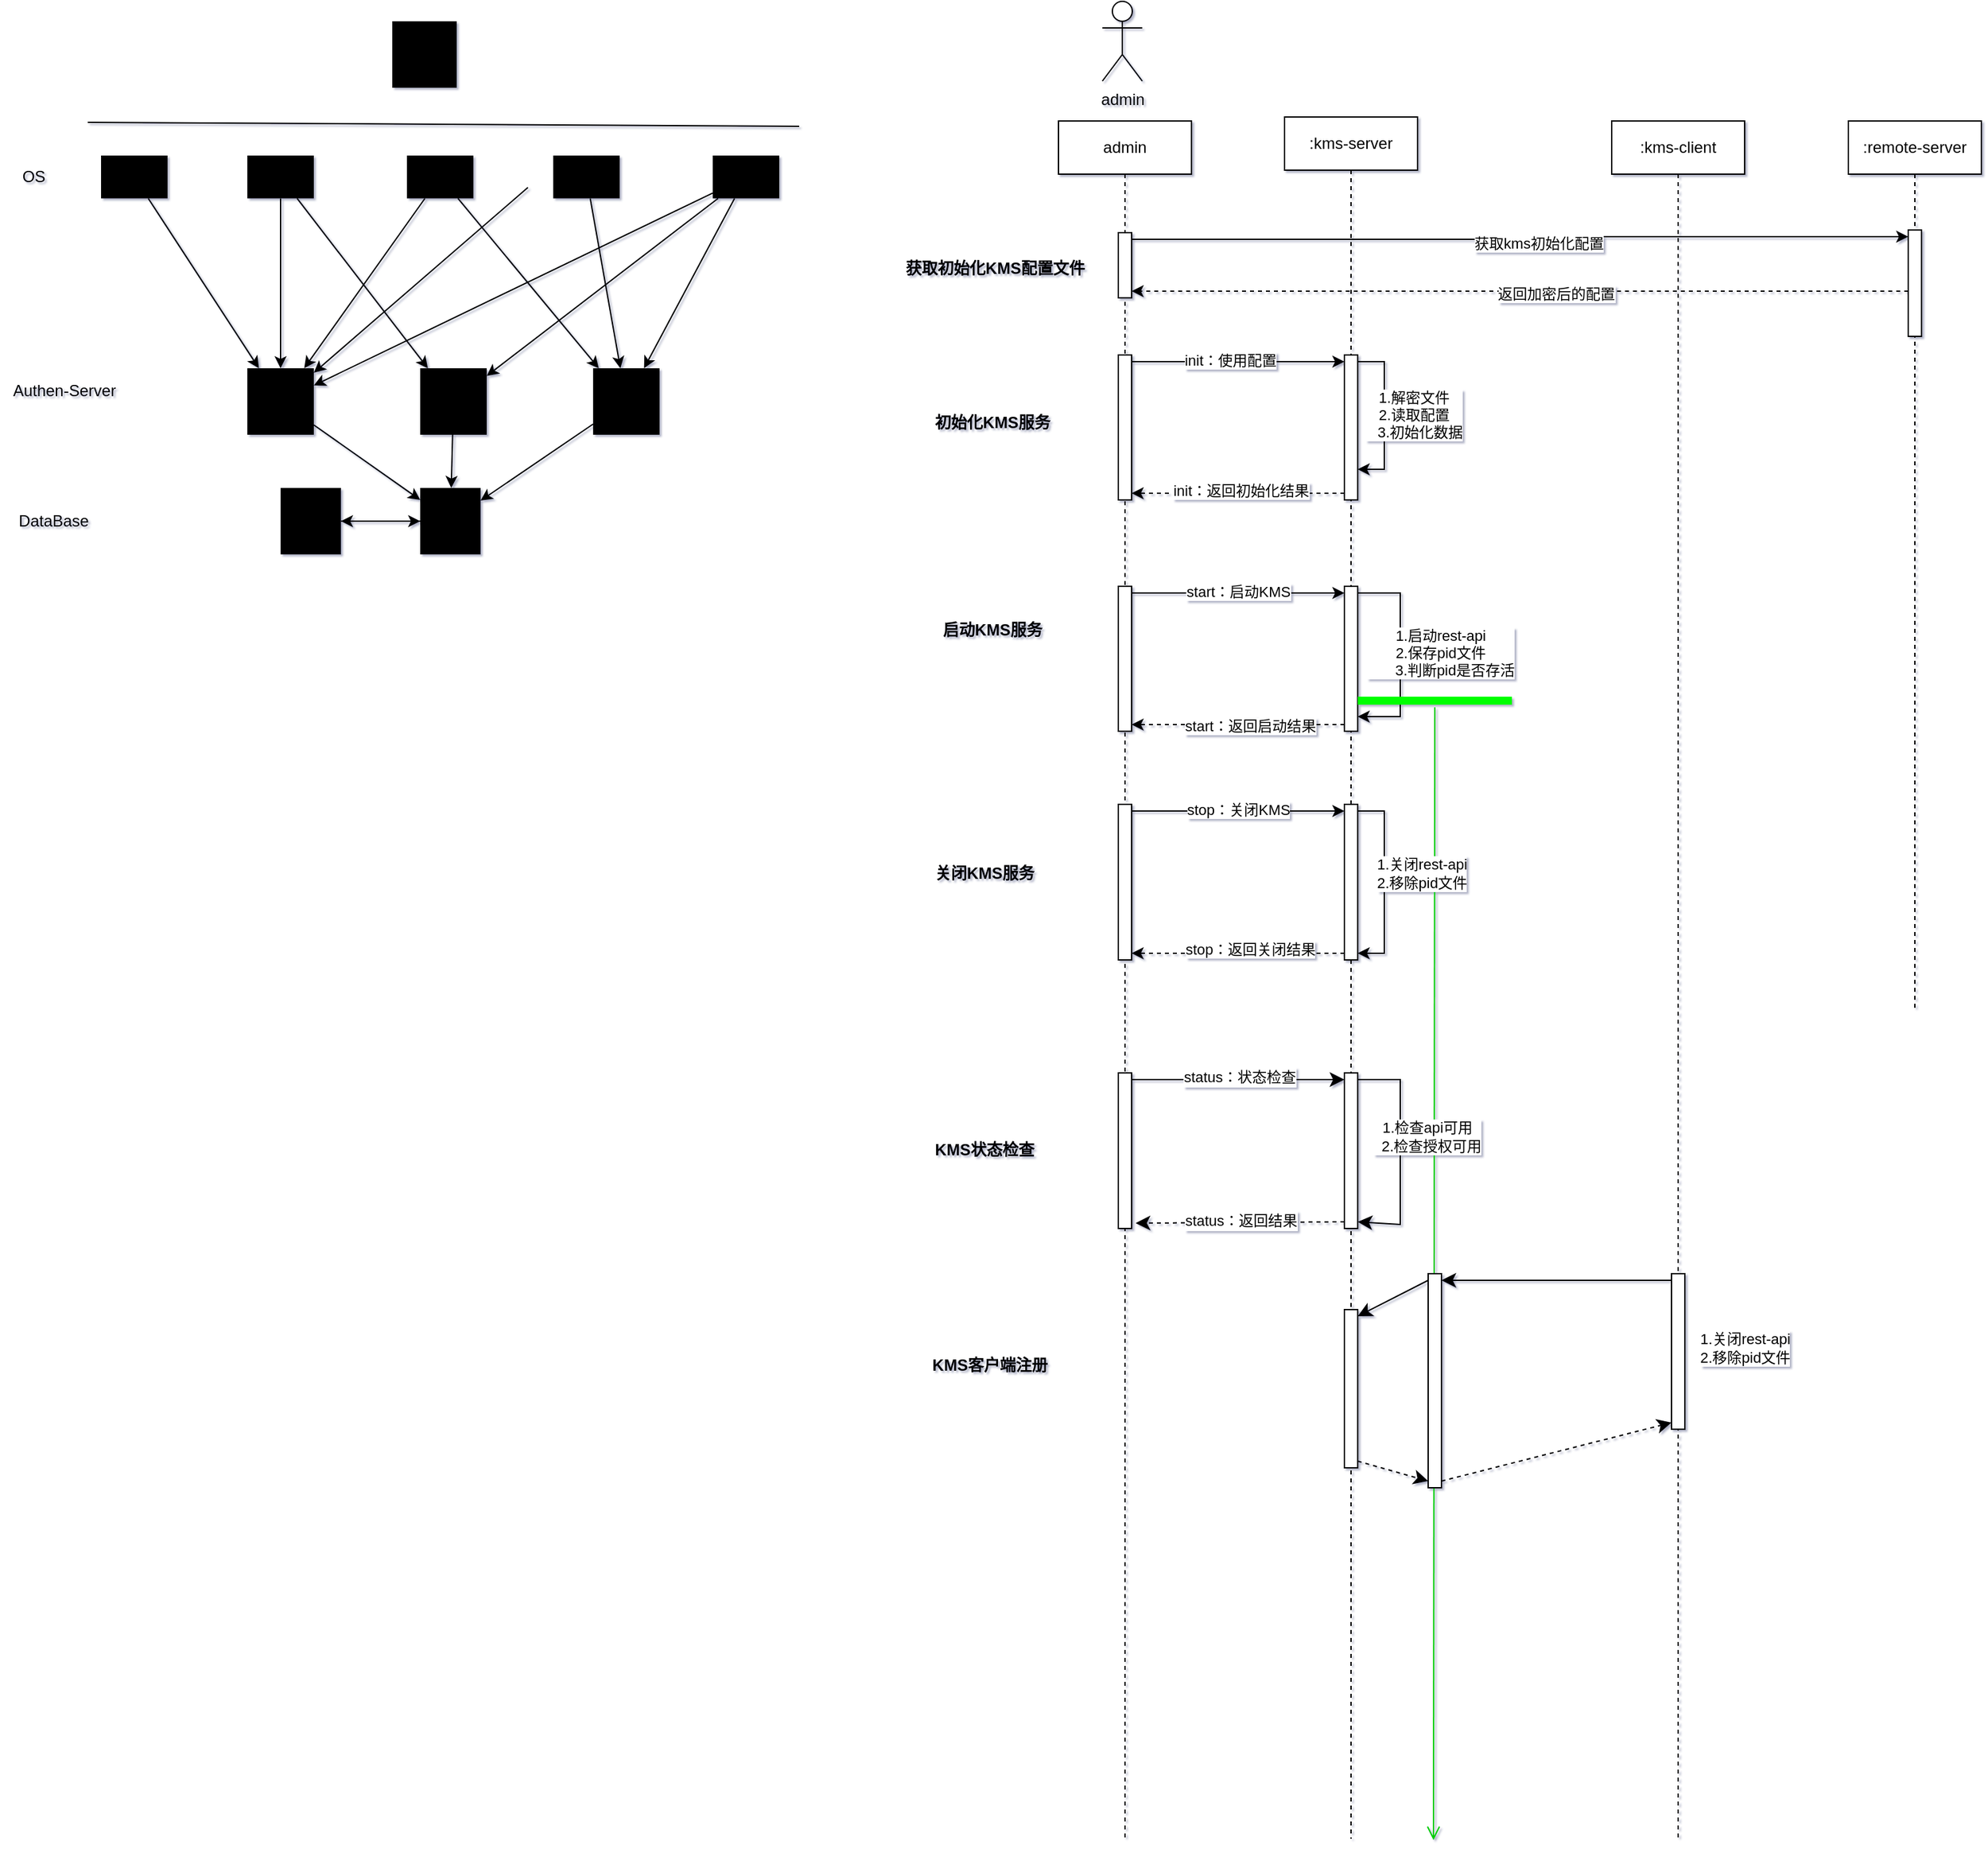 <mxfile version="28.0.7">
  <diagram name="第 1 页" id="x4WuO3qJ2syy_9p05yud">
    <mxGraphModel dx="1426" dy="890" grid="0" gridSize="10" guides="1" tooltips="1" connect="1" arrows="1" fold="1" page="1" pageScale="1" pageWidth="3300" pageHeight="4681" background="none" math="0" shadow="1">
      <root>
        <mxCell id="0" />
        <mxCell id="1" parent="0" />
        <mxCell id="Yd7G2oLsj9NPR8gorSdJ-31" style="rounded=0;orthogonalLoop=1;jettySize=auto;html=1;" parent="1" source="Yd7G2oLsj9NPR8gorSdJ-22" target="Yd7G2oLsj9NPR8gorSdJ-28" edge="1">
          <mxGeometry relative="1" as="geometry" />
        </mxCell>
        <mxCell id="Yd7G2oLsj9NPR8gorSdJ-22" value="" style="sketch=0;verticalLabelPosition=bottom;sketch=0;aspect=fixed;html=1;verticalAlign=top;strokeColor=none;fillColor=#000000;align=center;outlineConnect=0;pointerEvents=1;shape=mxgraph.citrix2.citrix_provisioning_server;" parent="1" vertex="1">
          <mxGeometry x="153" y="199" width="50" height="32.235" as="geometry" />
        </mxCell>
        <mxCell id="Yd7G2oLsj9NPR8gorSdJ-33" style="rounded=0;orthogonalLoop=1;jettySize=auto;html=1;" parent="1" source="Yd7G2oLsj9NPR8gorSdJ-23" target="Yd7G2oLsj9NPR8gorSdJ-28" edge="1">
          <mxGeometry relative="1" as="geometry" />
        </mxCell>
        <mxCell id="Yd7G2oLsj9NPR8gorSdJ-37" style="rounded=0;orthogonalLoop=1;jettySize=auto;html=1;" parent="1" source="Yd7G2oLsj9NPR8gorSdJ-23" target="Yd7G2oLsj9NPR8gorSdJ-29" edge="1">
          <mxGeometry relative="1" as="geometry" />
        </mxCell>
        <mxCell id="Yd7G2oLsj9NPR8gorSdJ-23" value="" style="sketch=0;verticalLabelPosition=bottom;sketch=0;aspect=fixed;html=1;verticalAlign=top;strokeColor=none;fillColor=#000000;align=center;outlineConnect=0;pointerEvents=1;shape=mxgraph.citrix2.citrix_provisioning_server;" parent="1" vertex="1">
          <mxGeometry x="383" y="199" width="50" height="32.235" as="geometry" />
        </mxCell>
        <mxCell id="Yd7G2oLsj9NPR8gorSdJ-32" style="edgeStyle=orthogonalEdgeStyle;rounded=0;orthogonalLoop=1;jettySize=auto;html=1;" parent="1" source="Yd7G2oLsj9NPR8gorSdJ-24" target="Yd7G2oLsj9NPR8gorSdJ-28" edge="1">
          <mxGeometry relative="1" as="geometry" />
        </mxCell>
        <mxCell id="Yd7G2oLsj9NPR8gorSdJ-36" style="rounded=0;orthogonalLoop=1;jettySize=auto;html=1;" parent="1" source="Yd7G2oLsj9NPR8gorSdJ-24" target="Yd7G2oLsj9NPR8gorSdJ-30" edge="1">
          <mxGeometry relative="1" as="geometry" />
        </mxCell>
        <mxCell id="Yd7G2oLsj9NPR8gorSdJ-24" value="" style="sketch=0;verticalLabelPosition=bottom;sketch=0;aspect=fixed;html=1;verticalAlign=top;strokeColor=none;fillColor=#000000;align=center;outlineConnect=0;pointerEvents=1;shape=mxgraph.citrix2.citrix_provisioning_server;" parent="1" vertex="1">
          <mxGeometry x="263" y="199" width="50" height="32.235" as="geometry" />
        </mxCell>
        <mxCell id="Yd7G2oLsj9NPR8gorSdJ-34" style="rounded=0;orthogonalLoop=1;jettySize=auto;html=1;" parent="1" target="Yd7G2oLsj9NPR8gorSdJ-28" edge="1">
          <mxGeometry relative="1" as="geometry">
            <mxPoint x="474" y="223" as="sourcePoint" />
          </mxGeometry>
        </mxCell>
        <mxCell id="Yd7G2oLsj9NPR8gorSdJ-38" style="rounded=0;orthogonalLoop=1;jettySize=auto;html=1;" parent="1" source="Yd7G2oLsj9NPR8gorSdJ-25" target="Yd7G2oLsj9NPR8gorSdJ-29" edge="1">
          <mxGeometry relative="1" as="geometry" />
        </mxCell>
        <mxCell id="Yd7G2oLsj9NPR8gorSdJ-25" value="" style="sketch=0;verticalLabelPosition=bottom;sketch=0;aspect=fixed;html=1;verticalAlign=top;strokeColor=none;fillColor=#000000;align=center;outlineConnect=0;pointerEvents=1;shape=mxgraph.citrix2.citrix_provisioning_server;" parent="1" vertex="1">
          <mxGeometry x="493" y="199" width="50" height="32.235" as="geometry" />
        </mxCell>
        <mxCell id="Yd7G2oLsj9NPR8gorSdJ-35" style="rounded=0;orthogonalLoop=1;jettySize=auto;html=1;" parent="1" source="Yd7G2oLsj9NPR8gorSdJ-26" target="Yd7G2oLsj9NPR8gorSdJ-28" edge="1">
          <mxGeometry relative="1" as="geometry" />
        </mxCell>
        <mxCell id="Yd7G2oLsj9NPR8gorSdJ-39" style="rounded=0;orthogonalLoop=1;jettySize=auto;html=1;" parent="1" source="Yd7G2oLsj9NPR8gorSdJ-26" target="Yd7G2oLsj9NPR8gorSdJ-30" edge="1">
          <mxGeometry relative="1" as="geometry" />
        </mxCell>
        <mxCell id="Yd7G2oLsj9NPR8gorSdJ-40" style="rounded=0;orthogonalLoop=1;jettySize=auto;html=1;" parent="1" source="Yd7G2oLsj9NPR8gorSdJ-26" target="Yd7G2oLsj9NPR8gorSdJ-29" edge="1">
          <mxGeometry relative="1" as="geometry" />
        </mxCell>
        <mxCell id="Yd7G2oLsj9NPR8gorSdJ-26" value="" style="sketch=0;verticalLabelPosition=bottom;sketch=0;aspect=fixed;html=1;verticalAlign=top;strokeColor=none;fillColor=#000000;align=center;outlineConnect=0;pointerEvents=1;shape=mxgraph.citrix2.citrix_provisioning_server;" parent="1" vertex="1">
          <mxGeometry x="613" y="199" width="50" height="32.235" as="geometry" />
        </mxCell>
        <mxCell id="Yd7G2oLsj9NPR8gorSdJ-42" style="rounded=0;orthogonalLoop=1;jettySize=auto;html=1;" parent="1" source="Yd7G2oLsj9NPR8gorSdJ-28" target="Yd7G2oLsj9NPR8gorSdJ-41" edge="1">
          <mxGeometry relative="1" as="geometry" />
        </mxCell>
        <mxCell id="Yd7G2oLsj9NPR8gorSdJ-28" value="" style="sketch=0;verticalLabelPosition=bottom;sketch=0;aspect=fixed;html=1;verticalAlign=top;strokeColor=none;fillColor=#000000;align=center;outlineConnect=0;pointerEvents=1;shape=mxgraph.citrix2.authentication_adaptive;" parent="1" vertex="1">
          <mxGeometry x="263" y="359" width="50" height="50" as="geometry" />
        </mxCell>
        <mxCell id="Yd7G2oLsj9NPR8gorSdJ-44" style="rounded=0;orthogonalLoop=1;jettySize=auto;html=1;" parent="1" source="Yd7G2oLsj9NPR8gorSdJ-29" target="Yd7G2oLsj9NPR8gorSdJ-41" edge="1">
          <mxGeometry relative="1" as="geometry" />
        </mxCell>
        <mxCell id="Yd7G2oLsj9NPR8gorSdJ-29" value="" style="sketch=0;verticalLabelPosition=bottom;sketch=0;aspect=fixed;html=1;verticalAlign=top;strokeColor=none;fillColor=#000000;align=center;outlineConnect=0;pointerEvents=1;shape=mxgraph.citrix2.authentication_adaptive;" parent="1" vertex="1">
          <mxGeometry x="523" y="359" width="50" height="50" as="geometry" />
        </mxCell>
        <mxCell id="Yd7G2oLsj9NPR8gorSdJ-43" style="rounded=0;orthogonalLoop=1;jettySize=auto;html=1;" parent="1" source="Yd7G2oLsj9NPR8gorSdJ-30" target="Yd7G2oLsj9NPR8gorSdJ-41" edge="1">
          <mxGeometry relative="1" as="geometry" />
        </mxCell>
        <mxCell id="Yd7G2oLsj9NPR8gorSdJ-30" value="" style="sketch=0;verticalLabelPosition=bottom;sketch=0;aspect=fixed;html=1;verticalAlign=top;strokeColor=none;fillColor=#000000;align=center;outlineConnect=0;pointerEvents=1;shape=mxgraph.citrix2.authentication_adaptive;" parent="1" vertex="1">
          <mxGeometry x="393" y="359" width="50" height="50" as="geometry" />
        </mxCell>
        <mxCell id="Yd7G2oLsj9NPR8gorSdJ-49" style="edgeStyle=orthogonalEdgeStyle;rounded=0;orthogonalLoop=1;jettySize=auto;html=1;" parent="1" source="Yd7G2oLsj9NPR8gorSdJ-41" target="Yd7G2oLsj9NPR8gorSdJ-46" edge="1">
          <mxGeometry relative="1" as="geometry" />
        </mxCell>
        <mxCell id="Yd7G2oLsj9NPR8gorSdJ-41" value="" style="sketch=0;verticalLabelPosition=bottom;sketch=0;aspect=fixed;html=1;verticalAlign=top;strokeColor=none;fillColor=#000000;align=center;outlineConnect=0;pointerEvents=1;shape=mxgraph.citrix2.site_database;" parent="1" vertex="1">
          <mxGeometry x="393" y="449" width="45.395" height="50" as="geometry" />
        </mxCell>
        <mxCell id="Yd7G2oLsj9NPR8gorSdJ-45" value="" style="endArrow=none;html=1;rounded=0;" parent="1" edge="1">
          <mxGeometry width="50" height="50" relative="1" as="geometry">
            <mxPoint x="143" y="174" as="sourcePoint" />
            <mxPoint x="678" y="177" as="targetPoint" />
          </mxGeometry>
        </mxCell>
        <mxCell id="Yd7G2oLsj9NPR8gorSdJ-47" style="edgeStyle=orthogonalEdgeStyle;rounded=0;orthogonalLoop=1;jettySize=auto;html=1;" parent="1" source="Yd7G2oLsj9NPR8gorSdJ-46" target="Yd7G2oLsj9NPR8gorSdJ-41" edge="1">
          <mxGeometry relative="1" as="geometry" />
        </mxCell>
        <mxCell id="Yd7G2oLsj9NPR8gorSdJ-46" value="" style="sketch=0;verticalLabelPosition=bottom;sketch=0;aspect=fixed;html=1;verticalAlign=top;strokeColor=none;fillColor=#000000;align=center;outlineConnect=0;pointerEvents=1;shape=mxgraph.citrix2.site_database;" parent="1" vertex="1">
          <mxGeometry x="288" y="449" width="45.395" height="50" as="geometry" />
        </mxCell>
        <mxCell id="Yd7G2oLsj9NPR8gorSdJ-50" value="OS" style="text;html=1;align=center;verticalAlign=middle;resizable=0;points=[];autosize=1;strokeColor=none;fillColor=none;" parent="1" vertex="1">
          <mxGeometry x="84" y="202.12" width="35" height="26" as="geometry" />
        </mxCell>
        <mxCell id="Yd7G2oLsj9NPR8gorSdJ-51" value="Authen-Server" style="text;html=1;align=center;verticalAlign=middle;resizable=0;points=[];autosize=1;strokeColor=none;fillColor=none;" parent="1" vertex="1">
          <mxGeometry x="77" y="363" width="95" height="26" as="geometry" />
        </mxCell>
        <mxCell id="Yd7G2oLsj9NPR8gorSdJ-52" value="DataBase" style="text;html=1;align=center;verticalAlign=middle;resizable=0;points=[];autosize=1;strokeColor=none;fillColor=none;" parent="1" vertex="1">
          <mxGeometry x="81" y="461" width="71" height="26" as="geometry" />
        </mxCell>
        <mxCell id="Yd7G2oLsj9NPR8gorSdJ-53" value="" style="sketch=0;verticalLabelPosition=bottom;sketch=0;aspect=fixed;html=1;verticalAlign=top;strokeColor=none;fillColor=#000000;align=center;outlineConnect=0;pointerEvents=1;shape=mxgraph.citrix2.external_users;" parent="1" vertex="1">
          <mxGeometry x="372" y="98" width="48.45" height="50" as="geometry" />
        </mxCell>
        <mxCell id="xayqOr-YLLDLqDc3Ez7s-1" value=":kms-server" style="shape=umlLifeline;perimeter=lifelinePerimeter;whiteSpace=wrap;html=1;container=1;dropTarget=0;collapsible=0;recursiveResize=0;outlineConnect=0;portConstraint=eastwest;newEdgeStyle={&quot;curved&quot;:0,&quot;rounded&quot;:0};" parent="1" vertex="1">
          <mxGeometry x="1043" y="170" width="100" height="1295" as="geometry" />
        </mxCell>
        <mxCell id="xayqOr-YLLDLqDc3Ez7s-21" value="&lt;span style=&quot;color: rgba(0, 0, 0, 0); font-family: monospace; font-size: 0px; text-align: start;&quot;&gt;%3CmxGraphModel%3E%3Croot%3E%3CmxCell%20id%3D%220%22%2F%3E%3CmxCell%20id%3D%221%22%20parent%3D%220%22%2F%3E%3CmxCell%20id%3D%222%22%20value%3D%22%26lt%3Bspan%20style%3D%26quot%3Btext-wrap-mode%3A%20nowrap%3B%26quot%3B%26gt%3Badmin%26lt%3B%2Fspan%26gt%3B%22%20style%3D%22shape%3DumlLifeline%3Bperimeter%3DlifelinePerimeter%3BwhiteSpace%3Dwrap%3Bhtml%3D1%3Bcontainer%3D1%3BdropTarget%3D0%3Bcollapsible%3D0%3BrecursiveResize%3D0%3BoutlineConnect%3D0%3BportConstraint%3Deastwest%3BnewEdgeStyle%3D%7B%26quot%3Bcurved%26quot%3B%3A0%2C%26quot%3Brounded%26quot%3B%3A0%7D%3B%22%20vertex%3D%221%22%20parent%3D%221%22%3E%3CmxGeometry%20x%3D%22873%22%20y%3D%22173%22%20width%3D%22100%22%20height%3D%22667%22%20as%3D%22geometry%22%2F%3E%3C%2FmxCell%3E%3CmxCell%20id%3D%223%22%20value%3D%22%22%20style%3D%22html%3D1%3Bpoints%3D%5B%5B0%2C0%2C0%2C0%2C5%5D%2C%5B0%2C1%2C0%2C0%2C-5%5D%2C%5B1%2C0%2C0%2C0%2C5%5D%2C%5B1%2C1%2C0%2C0%2C-5%5D%5D%3Bperimeter%3DorthogonalPerimeter%3BoutlineConnect%3D0%3BtargetShapes%3DumlLifeline%3BportConstraint%3Deastwest%3BnewEdgeStyle%3D%7B%26quot%3Bcurved%26quot%3B%3A0%2C%26quot%3Brounded%26quot%3B%3A0%7D%3B%22%20vertex%3D%221%22%20parent%3D%222%22%3E%3CmxGeometry%20x%3D%2245%22%20y%3D%2284%22%20width%3D%2210%22%20height%3D%2249%22%20as%3D%22geometry%22%2F%3E%3C%2FmxCell%3E%3CmxCell%20id%3D%224%22%20value%3D%22%22%20style%3D%22html%3D1%3Bpoints%3D%5B%5B0%2C0%2C0%2C0%2C5%5D%2C%5B0%2C1%2C0%2C0%2C-5%5D%2C%5B1%2C0%2C0%2C0%2C5%5D%2C%5B1%2C1%2C0%2C0%2C-5%5D%5D%3Bperimeter%3DorthogonalPerimeter%3BoutlineConnect%3D0%3BtargetShapes%3DumlLifeline%3BportConstraint%3Deastwest%3BnewEdgeStyle%3D%7B%26quot%3Bcurved%26quot%3B%3A0%2C%26quot%3Brounded%26quot%3B%3A0%7D%3B%22%20vertex%3D%221%22%20parent%3D%222%22%3E%3CmxGeometry%20x%3D%2245%22%20y%3D%22176%22%20width%3D%2210%22%20height%3D%2287%22%20as%3D%22geometry%22%2F%3E%3C%2FmxCell%3E%3C%2Froot%3E%3C%2FmxGraphModel%3E&lt;/span&gt;" style="html=1;points=[[0,0,0,0,5],[0,1,0,0,-5],[1,0,0,0,5],[1,1,0,0,-5]];perimeter=orthogonalPerimeter;outlineConnect=0;targetShapes=umlLifeline;portConstraint=eastwest;newEdgeStyle={&quot;curved&quot;:0,&quot;rounded&quot;:0};" parent="xayqOr-YLLDLqDc3Ez7s-1" vertex="1">
          <mxGeometry x="45" y="179" width="10" height="109" as="geometry" />
        </mxCell>
        <mxCell id="xayqOr-YLLDLqDc3Ez7s-31" style="edgeStyle=orthogonalEdgeStyle;rounded=0;orthogonalLoop=1;jettySize=auto;html=1;curved=0;exitX=1;exitY=0;exitDx=0;exitDy=5;exitPerimeter=0;" parent="xayqOr-YLLDLqDc3Ez7s-1" source="xayqOr-YLLDLqDc3Ez7s-21" target="xayqOr-YLLDLqDc3Ez7s-21" edge="1">
          <mxGeometry relative="1" as="geometry">
            <Array as="points">
              <mxPoint x="75" y="184" />
              <mxPoint x="75" y="265" />
            </Array>
          </mxGeometry>
        </mxCell>
        <mxCell id="xayqOr-YLLDLqDc3Ez7s-32" value="1.解密文件&lt;div&gt;2.读取配置&lt;/div&gt;&lt;div&gt;&amp;nbsp; &amp;nbsp;3.初始化数据&lt;/div&gt;" style="edgeLabel;html=1;align=center;verticalAlign=middle;resizable=0;points=[];" parent="xayqOr-YLLDLqDc3Ez7s-31" vertex="1" connectable="0">
          <mxGeometry x="0.028" y="1" relative="1" as="geometry">
            <mxPoint x="21" y="-2" as="offset" />
          </mxGeometry>
        </mxCell>
        <mxCell id="xayqOr-YLLDLqDc3Ez7s-37" value="&lt;span style=&quot;color: rgba(0, 0, 0, 0); font-family: monospace; font-size: 0px; text-align: start;&quot;&gt;%3CmxGraphModel%3E%3Croot%3E%3CmxCell%20id%3D%220%22%2F%3E%3CmxCell%20id%3D%221%22%20parent%3D%220%22%2F%3E%3CmxCell%20id%3D%222%22%20value%3D%22%26lt%3Bspan%20style%3D%26quot%3Btext-wrap-mode%3A%20nowrap%3B%26quot%3B%26gt%3Badmin%26lt%3B%2Fspan%26gt%3B%22%20style%3D%22shape%3DumlLifeline%3Bperimeter%3DlifelinePerimeter%3BwhiteSpace%3Dwrap%3Bhtml%3D1%3Bcontainer%3D1%3BdropTarget%3D0%3Bcollapsible%3D0%3BrecursiveResize%3D0%3BoutlineConnect%3D0%3BportConstraint%3Deastwest%3BnewEdgeStyle%3D%7B%26quot%3Bcurved%26quot%3B%3A0%2C%26quot%3Brounded%26quot%3B%3A0%7D%3B%22%20vertex%3D%221%22%20parent%3D%221%22%3E%3CmxGeometry%20x%3D%22873%22%20y%3D%22173%22%20width%3D%22100%22%20height%3D%22667%22%20as%3D%22geometry%22%2F%3E%3C%2FmxCell%3E%3CmxCell%20id%3D%223%22%20value%3D%22%22%20style%3D%22html%3D1%3Bpoints%3D%5B%5B0%2C0%2C0%2C0%2C5%5D%2C%5B0%2C1%2C0%2C0%2C-5%5D%2C%5B1%2C0%2C0%2C0%2C5%5D%2C%5B1%2C1%2C0%2C0%2C-5%5D%5D%3Bperimeter%3DorthogonalPerimeter%3BoutlineConnect%3D0%3BtargetShapes%3DumlLifeline%3BportConstraint%3Deastwest%3BnewEdgeStyle%3D%7B%26quot%3Bcurved%26quot%3B%3A0%2C%26quot%3Brounded%26quot%3B%3A0%7D%3B%22%20vertex%3D%221%22%20parent%3D%222%22%3E%3CmxGeometry%20x%3D%2245%22%20y%3D%2284%22%20width%3D%2210%22%20height%3D%2249%22%20as%3D%22geometry%22%2F%3E%3C%2FmxCell%3E%3CmxCell%20id%3D%224%22%20value%3D%22%22%20style%3D%22html%3D1%3Bpoints%3D%5B%5B0%2C0%2C0%2C0%2C5%5D%2C%5B0%2C1%2C0%2C0%2C-5%5D%2C%5B1%2C0%2C0%2C0%2C5%5D%2C%5B1%2C1%2C0%2C0%2C-5%5D%5D%3Bperimeter%3DorthogonalPerimeter%3BoutlineConnect%3D0%3BtargetShapes%3DumlLifeline%3BportConstraint%3Deastwest%3BnewEdgeStyle%3D%7B%26quot%3Bcurved%26quot%3B%3A0%2C%26quot%3Brounded%26quot%3B%3A0%7D%3B%22%20vertex%3D%221%22%20parent%3D%222%22%3E%3CmxGeometry%20x%3D%2245%22%20y%3D%22176%22%20width%3D%2210%22%20height%3D%2287%22%20as%3D%22geometry%22%2F%3E%3C%2FmxCell%3E%3C%2Froot%3E%3C%2FmxGraphModel%3E&lt;/span&gt;" style="html=1;points=[[0,0,0,0,5],[0,1,0,0,-5],[1,0,0,0,5],[1,1,0,0,-5]];perimeter=orthogonalPerimeter;outlineConnect=0;targetShapes=umlLifeline;portConstraint=eastwest;newEdgeStyle={&quot;curved&quot;:0,&quot;rounded&quot;:0};" parent="xayqOr-YLLDLqDc3Ez7s-1" vertex="1">
          <mxGeometry x="45" y="353" width="10" height="109" as="geometry" />
        </mxCell>
        <mxCell id="xayqOr-YLLDLqDc3Ez7s-40" style="edgeStyle=orthogonalEdgeStyle;rounded=0;orthogonalLoop=1;jettySize=auto;html=1;curved=0;exitX=1;exitY=0;exitDx=0;exitDy=5;exitPerimeter=0;" parent="xayqOr-YLLDLqDc3Ez7s-1" source="xayqOr-YLLDLqDc3Ez7s-37" target="xayqOr-YLLDLqDc3Ez7s-37" edge="1">
          <mxGeometry relative="1" as="geometry">
            <Array as="points">
              <mxPoint x="87" y="358" />
              <mxPoint x="87" y="451" />
            </Array>
          </mxGeometry>
        </mxCell>
        <mxCell id="xayqOr-YLLDLqDc3Ez7s-41" value="1.启动rest-api&lt;div&gt;2.保存pid文件&lt;/div&gt;&lt;div&gt;&amp;nbsp; &amp;nbsp; &amp;nbsp; &amp;nbsp;3.判断pid是否存活&lt;/div&gt;" style="edgeLabel;html=1;align=center;verticalAlign=middle;resizable=0;points=[];" parent="xayqOr-YLLDLqDc3Ez7s-40" vertex="1" connectable="0">
          <mxGeometry x="-0.146" y="1" relative="1" as="geometry">
            <mxPoint x="29" y="10" as="offset" />
          </mxGeometry>
        </mxCell>
        <mxCell id="xayqOr-YLLDLqDc3Ez7s-52" value="&lt;span style=&quot;color: rgba(0, 0, 0, 0); font-family: monospace; font-size: 0px; text-align: start;&quot;&gt;%3CmxGraphModel%3E%3Croot%3E%3CmxCell%20id%3D%220%22%2F%3E%3CmxCell%20id%3D%221%22%20parent%3D%220%22%2F%3E%3CmxCell%20id%3D%222%22%20value%3D%22%26lt%3Bspan%20style%3D%26quot%3Btext-wrap-mode%3A%20nowrap%3B%26quot%3B%26gt%3Badmin%26lt%3B%2Fspan%26gt%3B%22%20style%3D%22shape%3DumlLifeline%3Bperimeter%3DlifelinePerimeter%3BwhiteSpace%3Dwrap%3Bhtml%3D1%3Bcontainer%3D1%3BdropTarget%3D0%3Bcollapsible%3D0%3BrecursiveResize%3D0%3BoutlineConnect%3D0%3BportConstraint%3Deastwest%3BnewEdgeStyle%3D%7B%26quot%3Bcurved%26quot%3B%3A0%2C%26quot%3Brounded%26quot%3B%3A0%7D%3B%22%20vertex%3D%221%22%20parent%3D%221%22%3E%3CmxGeometry%20x%3D%22873%22%20y%3D%22173%22%20width%3D%22100%22%20height%3D%22667%22%20as%3D%22geometry%22%2F%3E%3C%2FmxCell%3E%3CmxCell%20id%3D%223%22%20value%3D%22%22%20style%3D%22html%3D1%3Bpoints%3D%5B%5B0%2C0%2C0%2C0%2C5%5D%2C%5B0%2C1%2C0%2C0%2C-5%5D%2C%5B1%2C0%2C0%2C0%2C5%5D%2C%5B1%2C1%2C0%2C0%2C-5%5D%5D%3Bperimeter%3DorthogonalPerimeter%3BoutlineConnect%3D0%3BtargetShapes%3DumlLifeline%3BportConstraint%3Deastwest%3BnewEdgeStyle%3D%7B%26quot%3Bcurved%26quot%3B%3A0%2C%26quot%3Brounded%26quot%3B%3A0%7D%3B%22%20vertex%3D%221%22%20parent%3D%222%22%3E%3CmxGeometry%20x%3D%2245%22%20y%3D%2284%22%20width%3D%2210%22%20height%3D%2249%22%20as%3D%22geometry%22%2F%3E%3C%2FmxCell%3E%3CmxCell%20id%3D%224%22%20value%3D%22%22%20style%3D%22html%3D1%3Bpoints%3D%5B%5B0%2C0%2C0%2C0%2C5%5D%2C%5B0%2C1%2C0%2C0%2C-5%5D%2C%5B1%2C0%2C0%2C0%2C5%5D%2C%5B1%2C1%2C0%2C0%2C-5%5D%5D%3Bperimeter%3DorthogonalPerimeter%3BoutlineConnect%3D0%3BtargetShapes%3DumlLifeline%3BportConstraint%3Deastwest%3BnewEdgeStyle%3D%7B%26quot%3Bcurved%26quot%3B%3A0%2C%26quot%3Brounded%26quot%3B%3A0%7D%3B%22%20vertex%3D%221%22%20parent%3D%222%22%3E%3CmxGeometry%20x%3D%2245%22%20y%3D%22176%22%20width%3D%2210%22%20height%3D%2287%22%20as%3D%22geometry%22%2F%3E%3C%2FmxCell%3E%3C%2Froot%3E%3C%2FmxGraphModel%3E&lt;/span&gt;" style="html=1;points=[[0,0,0,0,5],[0,1,0,0,-5],[1,0,0,0,5],[1,1,0,0,-5]];perimeter=orthogonalPerimeter;outlineConnect=0;targetShapes=umlLifeline;portConstraint=eastwest;newEdgeStyle={&quot;curved&quot;:0,&quot;rounded&quot;:0};" parent="xayqOr-YLLDLqDc3Ez7s-1" vertex="1">
          <mxGeometry x="45" y="517" width="10" height="117" as="geometry" />
        </mxCell>
        <mxCell id="xayqOr-YLLDLqDc3Ez7s-59" style="edgeStyle=orthogonalEdgeStyle;rounded=0;orthogonalLoop=1;jettySize=auto;html=1;curved=0;exitX=1;exitY=0;exitDx=0;exitDy=5;exitPerimeter=0;entryX=1;entryY=1;entryDx=0;entryDy=-5;entryPerimeter=0;" parent="xayqOr-YLLDLqDc3Ez7s-1" source="xayqOr-YLLDLqDc3Ez7s-52" target="xayqOr-YLLDLqDc3Ez7s-52" edge="1">
          <mxGeometry relative="1" as="geometry" />
        </mxCell>
        <mxCell id="M-Dvcwfs3ME6Od5B6xMZ-1" value="&lt;span style=&quot;color: rgba(0, 0, 0, 0); font-family: monospace; font-size: 0px; text-align: start;&quot;&gt;%3CmxGraphModel%3E%3Croot%3E%3CmxCell%20id%3D%220%22%2F%3E%3CmxCell%20id%3D%221%22%20parent%3D%220%22%2F%3E%3CmxCell%20id%3D%222%22%20value%3D%22%26lt%3Bspan%20style%3D%26quot%3Btext-wrap-mode%3A%20nowrap%3B%26quot%3B%26gt%3Badmin%26lt%3B%2Fspan%26gt%3B%22%20style%3D%22shape%3DumlLifeline%3Bperimeter%3DlifelinePerimeter%3BwhiteSpace%3Dwrap%3Bhtml%3D1%3Bcontainer%3D1%3BdropTarget%3D0%3Bcollapsible%3D0%3BrecursiveResize%3D0%3BoutlineConnect%3D0%3BportConstraint%3Deastwest%3BnewEdgeStyle%3D%7B%26quot%3Bcurved%26quot%3B%3A0%2C%26quot%3Brounded%26quot%3B%3A0%7D%3B%22%20vertex%3D%221%22%20parent%3D%221%22%3E%3CmxGeometry%20x%3D%22873%22%20y%3D%22173%22%20width%3D%22100%22%20height%3D%22667%22%20as%3D%22geometry%22%2F%3E%3C%2FmxCell%3E%3CmxCell%20id%3D%223%22%20value%3D%22%22%20style%3D%22html%3D1%3Bpoints%3D%5B%5B0%2C0%2C0%2C0%2C5%5D%2C%5B0%2C1%2C0%2C0%2C-5%5D%2C%5B1%2C0%2C0%2C0%2C5%5D%2C%5B1%2C1%2C0%2C0%2C-5%5D%5D%3Bperimeter%3DorthogonalPerimeter%3BoutlineConnect%3D0%3BtargetShapes%3DumlLifeline%3BportConstraint%3Deastwest%3BnewEdgeStyle%3D%7B%26quot%3Bcurved%26quot%3B%3A0%2C%26quot%3Brounded%26quot%3B%3A0%7D%3B%22%20vertex%3D%221%22%20parent%3D%222%22%3E%3CmxGeometry%20x%3D%2245%22%20y%3D%2284%22%20width%3D%2210%22%20height%3D%2249%22%20as%3D%22geometry%22%2F%3E%3C%2FmxCell%3E%3CmxCell%20id%3D%224%22%20value%3D%22%22%20style%3D%22html%3D1%3Bpoints%3D%5B%5B0%2C0%2C0%2C0%2C5%5D%2C%5B0%2C1%2C0%2C0%2C-5%5D%2C%5B1%2C0%2C0%2C0%2C5%5D%2C%5B1%2C1%2C0%2C0%2C-5%5D%5D%3Bperimeter%3DorthogonalPerimeter%3BoutlineConnect%3D0%3BtargetShapes%3DumlLifeline%3BportConstraint%3Deastwest%3BnewEdgeStyle%3D%7B%26quot%3Bcurved%26quot%3B%3A0%2C%26quot%3Brounded%26quot%3B%3A0%7D%3B%22%20vertex%3D%221%22%20parent%3D%222%22%3E%3CmxGeometry%20x%3D%2245%22%20y%3D%22176%22%20width%3D%2210%22%20height%3D%2287%22%20as%3D%22geometry%22%2F%3E%3C%2FmxCell%3E%3C%2Froot%3E%3C%2FmxGraphModel%3E&lt;/span&gt;" style="html=1;points=[[0,0,0,0,5],[0,1,0,0,-5],[1,0,0,0,5],[1,1,0,0,-5]];perimeter=orthogonalPerimeter;outlineConnect=0;targetShapes=umlLifeline;portConstraint=eastwest;newEdgeStyle={&quot;curved&quot;:0,&quot;rounded&quot;:0};" vertex="1" parent="xayqOr-YLLDLqDc3Ez7s-1">
          <mxGeometry x="45" y="719" width="10" height="117" as="geometry" />
        </mxCell>
        <mxCell id="M-Dvcwfs3ME6Od5B6xMZ-9" style="edgeStyle=none;curved=0;rounded=0;orthogonalLoop=1;jettySize=auto;html=1;exitX=1;exitY=0;exitDx=0;exitDy=5;exitPerimeter=0;entryX=1;entryY=1;entryDx=0;entryDy=-5;entryPerimeter=0;fontSize=12;startSize=8;endSize=8;" edge="1" parent="xayqOr-YLLDLqDc3Ez7s-1" source="M-Dvcwfs3ME6Od5B6xMZ-1" target="M-Dvcwfs3ME6Od5B6xMZ-1">
          <mxGeometry relative="1" as="geometry">
            <Array as="points">
              <mxPoint x="87" y="724" />
              <mxPoint x="87" y="833" />
            </Array>
          </mxGeometry>
        </mxCell>
        <mxCell id="M-Dvcwfs3ME6Od5B6xMZ-15" value="&lt;span style=&quot;color: rgba(0, 0, 0, 0); font-family: monospace; font-size: 0px; text-align: start;&quot;&gt;%3CmxGraphModel%3E%3Croot%3E%3CmxCell%20id%3D%220%22%2F%3E%3CmxCell%20id%3D%221%22%20parent%3D%220%22%2F%3E%3CmxCell%20id%3D%222%22%20value%3D%22%26lt%3Bspan%20style%3D%26quot%3Btext-wrap-mode%3A%20nowrap%3B%26quot%3B%26gt%3Badmin%26lt%3B%2Fspan%26gt%3B%22%20style%3D%22shape%3DumlLifeline%3Bperimeter%3DlifelinePerimeter%3BwhiteSpace%3Dwrap%3Bhtml%3D1%3Bcontainer%3D1%3BdropTarget%3D0%3Bcollapsible%3D0%3BrecursiveResize%3D0%3BoutlineConnect%3D0%3BportConstraint%3Deastwest%3BnewEdgeStyle%3D%7B%26quot%3Bcurved%26quot%3B%3A0%2C%26quot%3Brounded%26quot%3B%3A0%7D%3B%22%20vertex%3D%221%22%20parent%3D%221%22%3E%3CmxGeometry%20x%3D%22873%22%20y%3D%22173%22%20width%3D%22100%22%20height%3D%22667%22%20as%3D%22geometry%22%2F%3E%3C%2FmxCell%3E%3CmxCell%20id%3D%223%22%20value%3D%22%22%20style%3D%22html%3D1%3Bpoints%3D%5B%5B0%2C0%2C0%2C0%2C5%5D%2C%5B0%2C1%2C0%2C0%2C-5%5D%2C%5B1%2C0%2C0%2C0%2C5%5D%2C%5B1%2C1%2C0%2C0%2C-5%5D%5D%3Bperimeter%3DorthogonalPerimeter%3BoutlineConnect%3D0%3BtargetShapes%3DumlLifeline%3BportConstraint%3Deastwest%3BnewEdgeStyle%3D%7B%26quot%3Bcurved%26quot%3B%3A0%2C%26quot%3Brounded%26quot%3B%3A0%7D%3B%22%20vertex%3D%221%22%20parent%3D%222%22%3E%3CmxGeometry%20x%3D%2245%22%20y%3D%2284%22%20width%3D%2210%22%20height%3D%2249%22%20as%3D%22geometry%22%2F%3E%3C%2FmxCell%3E%3CmxCell%20id%3D%224%22%20value%3D%22%22%20style%3D%22html%3D1%3Bpoints%3D%5B%5B0%2C0%2C0%2C0%2C5%5D%2C%5B0%2C1%2C0%2C0%2C-5%5D%2C%5B1%2C0%2C0%2C0%2C5%5D%2C%5B1%2C1%2C0%2C0%2C-5%5D%5D%3Bperimeter%3DorthogonalPerimeter%3BoutlineConnect%3D0%3BtargetShapes%3DumlLifeline%3BportConstraint%3Deastwest%3BnewEdgeStyle%3D%7B%26quot%3Bcurved%26quot%3B%3A0%2C%26quot%3Brounded%26quot%3B%3A0%7D%3B%22%20vertex%3D%221%22%20parent%3D%222%22%3E%3CmxGeometry%20x%3D%2245%22%20y%3D%22176%22%20width%3D%2210%22%20height%3D%2287%22%20as%3D%22geometry%22%2F%3E%3C%2FmxCell%3E%3C%2Froot%3E%3C%2FmxGraphModel%3E&lt;/span&gt;" style="html=1;points=[[0,0,0,0,5],[0,1,0,0,-5],[1,0,0,0,5],[1,1,0,0,-5]];perimeter=orthogonalPerimeter;outlineConnect=0;targetShapes=umlLifeline;portConstraint=eastwest;newEdgeStyle={&quot;curved&quot;:0,&quot;rounded&quot;:0};" vertex="1" parent="xayqOr-YLLDLqDc3Ez7s-1">
          <mxGeometry x="45" y="897" width="10" height="119" as="geometry" />
        </mxCell>
        <mxCell id="xayqOr-YLLDLqDc3Ez7s-2" value=":kms-client" style="shape=umlLifeline;perimeter=lifelinePerimeter;whiteSpace=wrap;html=1;container=1;dropTarget=0;collapsible=0;recursiveResize=0;outlineConnect=0;portConstraint=eastwest;newEdgeStyle={&quot;curved&quot;:0,&quot;rounded&quot;:0};" parent="1" vertex="1">
          <mxGeometry x="1289" y="173" width="100" height="1291" as="geometry" />
        </mxCell>
        <mxCell id="M-Dvcwfs3ME6Od5B6xMZ-11" value="&lt;span style=&quot;color: rgba(0, 0, 0, 0); font-family: monospace; font-size: 0px; text-align: start;&quot;&gt;%3CmxGraphModel%3E%3Croot%3E%3CmxCell%20id%3D%220%22%2F%3E%3CmxCell%20id%3D%221%22%20parent%3D%220%22%2F%3E%3CmxCell%20id%3D%222%22%20value%3D%22%26lt%3Bspan%20style%3D%26quot%3Btext-wrap-mode%3A%20nowrap%3B%26quot%3B%26gt%3Badmin%26lt%3B%2Fspan%26gt%3B%22%20style%3D%22shape%3DumlLifeline%3Bperimeter%3DlifelinePerimeter%3BwhiteSpace%3Dwrap%3Bhtml%3D1%3Bcontainer%3D1%3BdropTarget%3D0%3Bcollapsible%3D0%3BrecursiveResize%3D0%3BoutlineConnect%3D0%3BportConstraint%3Deastwest%3BnewEdgeStyle%3D%7B%26quot%3Bcurved%26quot%3B%3A0%2C%26quot%3Brounded%26quot%3B%3A0%7D%3B%22%20vertex%3D%221%22%20parent%3D%221%22%3E%3CmxGeometry%20x%3D%22873%22%20y%3D%22173%22%20width%3D%22100%22%20height%3D%22667%22%20as%3D%22geometry%22%2F%3E%3C%2FmxCell%3E%3CmxCell%20id%3D%223%22%20value%3D%22%22%20style%3D%22html%3D1%3Bpoints%3D%5B%5B0%2C0%2C0%2C0%2C5%5D%2C%5B0%2C1%2C0%2C0%2C-5%5D%2C%5B1%2C0%2C0%2C0%2C5%5D%2C%5B1%2C1%2C0%2C0%2C-5%5D%5D%3Bperimeter%3DorthogonalPerimeter%3BoutlineConnect%3D0%3BtargetShapes%3DumlLifeline%3BportConstraint%3Deastwest%3BnewEdgeStyle%3D%7B%26quot%3Bcurved%26quot%3B%3A0%2C%26quot%3Brounded%26quot%3B%3A0%7D%3B%22%20vertex%3D%221%22%20parent%3D%222%22%3E%3CmxGeometry%20x%3D%2245%22%20y%3D%2284%22%20width%3D%2210%22%20height%3D%2249%22%20as%3D%22geometry%22%2F%3E%3C%2FmxCell%3E%3CmxCell%20id%3D%224%22%20value%3D%22%22%20style%3D%22html%3D1%3Bpoints%3D%5B%5B0%2C0%2C0%2C0%2C5%5D%2C%5B0%2C1%2C0%2C0%2C-5%5D%2C%5B1%2C0%2C0%2C0%2C5%5D%2C%5B1%2C1%2C0%2C0%2C-5%5D%5D%3Bperimeter%3DorthogonalPerimeter%3BoutlineConnect%3D0%3BtargetShapes%3DumlLifeline%3BportConstraint%3Deastwest%3BnewEdgeStyle%3D%7B%26quot%3Bcurved%26quot%3B%3A0%2C%26quot%3Brounded%26quot%3B%3A0%7D%3B%22%20vertex%3D%221%22%20parent%3D%222%22%3E%3CmxGeometry%20x%3D%2245%22%20y%3D%22176%22%20width%3D%2210%22%20height%3D%2287%22%20as%3D%22geometry%22%2F%3E%3C%2FmxCell%3E%3C%2Froot%3E%3C%2FmxGraphModel%3E&lt;/span&gt;" style="html=1;points=[[0,0,0,0,5],[0,1,0,0,-5],[1,0,0,0,5],[1,1,0,0,-5]];perimeter=orthogonalPerimeter;outlineConnect=0;targetShapes=umlLifeline;portConstraint=eastwest;newEdgeStyle={&quot;curved&quot;:0,&quot;rounded&quot;:0};" vertex="1" parent="xayqOr-YLLDLqDc3Ez7s-2">
          <mxGeometry x="45" y="867" width="10" height="117" as="geometry" />
        </mxCell>
        <mxCell id="xayqOr-YLLDLqDc3Ez7s-3" value=":remote-server" style="shape=umlLifeline;perimeter=lifelinePerimeter;whiteSpace=wrap;html=1;container=1;dropTarget=0;collapsible=0;recursiveResize=0;outlineConnect=0;portConstraint=eastwest;newEdgeStyle={&quot;curved&quot;:0,&quot;rounded&quot;:0};" parent="1" vertex="1">
          <mxGeometry x="1467" y="173" width="100" height="670" as="geometry" />
        </mxCell>
        <mxCell id="xayqOr-YLLDLqDc3Ez7s-12" value="" style="html=1;points=[[0,0,0,0,5],[0,1,0,0,-5],[1,0,0,0,5],[1,1,0,0,-5]];perimeter=orthogonalPerimeter;outlineConnect=0;targetShapes=umlLifeline;portConstraint=eastwest;newEdgeStyle={&quot;curved&quot;:0,&quot;rounded&quot;:0};" parent="xayqOr-YLLDLqDc3Ez7s-3" vertex="1">
          <mxGeometry x="45" y="82" width="10" height="80" as="geometry" />
        </mxCell>
        <mxCell id="xayqOr-YLLDLqDc3Ez7s-5" style="edgeStyle=orthogonalEdgeStyle;rounded=0;orthogonalLoop=1;jettySize=auto;html=1;exitX=1;exitY=0;exitDx=0;exitDy=5;exitPerimeter=0;entryX=0;entryY=0;entryDx=0;entryDy=5;entryPerimeter=0;" parent="1" source="xayqOr-YLLDLqDc3Ez7s-7" target="xayqOr-YLLDLqDc3Ez7s-12" edge="1">
          <mxGeometry relative="1" as="geometry">
            <mxPoint x="955" y="273.18" as="sourcePoint" />
            <mxPoint x="1404" y="273" as="targetPoint" />
            <Array as="points">
              <mxPoint x="1187" y="262" />
              <mxPoint x="1187" y="260" />
              <mxPoint x="1445" y="260" />
            </Array>
          </mxGeometry>
        </mxCell>
        <mxCell id="xayqOr-YLLDLqDc3Ez7s-6" value="获取kms初始化配置" style="edgeLabel;html=1;align=center;verticalAlign=middle;resizable=0;points=[];" parent="xayqOr-YLLDLqDc3Ez7s-5" vertex="1" connectable="0">
          <mxGeometry x="0.052" y="-5" relative="1" as="geometry">
            <mxPoint as="offset" />
          </mxGeometry>
        </mxCell>
        <mxCell id="xayqOr-YLLDLqDc3Ez7s-10" value="&lt;span style=&quot;text-wrap-mode: nowrap;&quot;&gt;admin&lt;/span&gt;" style="shape=umlLifeline;perimeter=lifelinePerimeter;whiteSpace=wrap;html=1;container=1;dropTarget=0;collapsible=0;recursiveResize=0;outlineConnect=0;portConstraint=eastwest;newEdgeStyle={&quot;curved&quot;:0,&quot;rounded&quot;:0};" parent="1" vertex="1">
          <mxGeometry x="873" y="173" width="100" height="1294" as="geometry" />
        </mxCell>
        <mxCell id="xayqOr-YLLDLqDc3Ez7s-7" value="" style="html=1;points=[[0,0,0,0,5],[0,1,0,0,-5],[1,0,0,0,5],[1,1,0,0,-5]];perimeter=orthogonalPerimeter;outlineConnect=0;targetShapes=umlLifeline;portConstraint=eastwest;newEdgeStyle={&quot;curved&quot;:0,&quot;rounded&quot;:0};" parent="xayqOr-YLLDLqDc3Ez7s-10" vertex="1">
          <mxGeometry x="45" y="84" width="10" height="49" as="geometry" />
        </mxCell>
        <mxCell id="xayqOr-YLLDLqDc3Ez7s-17" value="&lt;span style=&quot;color: rgba(0, 0, 0, 0); font-family: monospace; font-size: 0px; text-align: start;&quot;&gt;%3CmxGraphModel%3E%3Croot%3E%3CmxCell%20id%3D%220%22%2F%3E%3CmxCell%20id%3D%221%22%20parent%3D%220%22%2F%3E%3CmxCell%20id%3D%222%22%20value%3D%22%26lt%3Bspan%20style%3D%26quot%3Btext-wrap-mode%3A%20nowrap%3B%26quot%3B%26gt%3Badmin%26lt%3B%2Fspan%26gt%3B%22%20style%3D%22shape%3DumlLifeline%3Bperimeter%3DlifelinePerimeter%3BwhiteSpace%3Dwrap%3Bhtml%3D1%3Bcontainer%3D1%3BdropTarget%3D0%3Bcollapsible%3D0%3BrecursiveResize%3D0%3BoutlineConnect%3D0%3BportConstraint%3Deastwest%3BnewEdgeStyle%3D%7B%26quot%3Bcurved%26quot%3B%3A0%2C%26quot%3Brounded%26quot%3B%3A0%7D%3B%22%20vertex%3D%221%22%20parent%3D%221%22%3E%3CmxGeometry%20x%3D%22873%22%20y%3D%22173%22%20width%3D%22100%22%20height%3D%22667%22%20as%3D%22geometry%22%2F%3E%3C%2FmxCell%3E%3CmxCell%20id%3D%223%22%20value%3D%22%22%20style%3D%22html%3D1%3Bpoints%3D%5B%5B0%2C0%2C0%2C0%2C5%5D%2C%5B0%2C1%2C0%2C0%2C-5%5D%2C%5B1%2C0%2C0%2C0%2C5%5D%2C%5B1%2C1%2C0%2C0%2C-5%5D%5D%3Bperimeter%3DorthogonalPerimeter%3BoutlineConnect%3D0%3BtargetShapes%3DumlLifeline%3BportConstraint%3Deastwest%3BnewEdgeStyle%3D%7B%26quot%3Bcurved%26quot%3B%3A0%2C%26quot%3Brounded%26quot%3B%3A0%7D%3B%22%20vertex%3D%221%22%20parent%3D%222%22%3E%3CmxGeometry%20x%3D%2245%22%20y%3D%2284%22%20width%3D%2210%22%20height%3D%2249%22%20as%3D%22geometry%22%2F%3E%3C%2FmxCell%3E%3CmxCell%20id%3D%224%22%20value%3D%22%22%20style%3D%22html%3D1%3Bpoints%3D%5B%5B0%2C0%2C0%2C0%2C5%5D%2C%5B0%2C1%2C0%2C0%2C-5%5D%2C%5B1%2C0%2C0%2C0%2C5%5D%2C%5B1%2C1%2C0%2C0%2C-5%5D%5D%3Bperimeter%3DorthogonalPerimeter%3BoutlineConnect%3D0%3BtargetShapes%3DumlLifeline%3BportConstraint%3Deastwest%3BnewEdgeStyle%3D%7B%26quot%3Bcurved%26quot%3B%3A0%2C%26quot%3Brounded%26quot%3B%3A0%7D%3B%22%20vertex%3D%221%22%20parent%3D%222%22%3E%3CmxGeometry%20x%3D%2245%22%20y%3D%22176%22%20width%3D%2210%22%20height%3D%2287%22%20as%3D%22geometry%22%2F%3E%3C%2FmxCell%3E%3C%2Froot%3E%3C%2FmxGraphModel%3E&lt;/span&gt;" style="html=1;points=[[0,0,0,0,5],[0,1,0,0,-5],[1,0,0,0,5],[1,1,0,0,-5]];perimeter=orthogonalPerimeter;outlineConnect=0;targetShapes=umlLifeline;portConstraint=eastwest;newEdgeStyle={&quot;curved&quot;:0,&quot;rounded&quot;:0};" parent="xayqOr-YLLDLqDc3Ez7s-10" vertex="1">
          <mxGeometry x="45" y="176" width="10" height="109" as="geometry" />
        </mxCell>
        <mxCell id="xayqOr-YLLDLqDc3Ez7s-36" value="&lt;span style=&quot;color: rgba(0, 0, 0, 0); font-family: monospace; font-size: 0px; text-align: start;&quot;&gt;%3CmxGraphModel%3E%3Croot%3E%3CmxCell%20id%3D%220%22%2F%3E%3CmxCell%20id%3D%221%22%20parent%3D%220%22%2F%3E%3CmxCell%20id%3D%222%22%20value%3D%22%26lt%3Bspan%20style%3D%26quot%3Btext-wrap-mode%3A%20nowrap%3B%26quot%3B%26gt%3Badmin%26lt%3B%2Fspan%26gt%3B%22%20style%3D%22shape%3DumlLifeline%3Bperimeter%3DlifelinePerimeter%3BwhiteSpace%3Dwrap%3Bhtml%3D1%3Bcontainer%3D1%3BdropTarget%3D0%3Bcollapsible%3D0%3BrecursiveResize%3D0%3BoutlineConnect%3D0%3BportConstraint%3Deastwest%3BnewEdgeStyle%3D%7B%26quot%3Bcurved%26quot%3B%3A0%2C%26quot%3Brounded%26quot%3B%3A0%7D%3B%22%20vertex%3D%221%22%20parent%3D%221%22%3E%3CmxGeometry%20x%3D%22873%22%20y%3D%22173%22%20width%3D%22100%22%20height%3D%22667%22%20as%3D%22geometry%22%2F%3E%3C%2FmxCell%3E%3CmxCell%20id%3D%223%22%20value%3D%22%22%20style%3D%22html%3D1%3Bpoints%3D%5B%5B0%2C0%2C0%2C0%2C5%5D%2C%5B0%2C1%2C0%2C0%2C-5%5D%2C%5B1%2C0%2C0%2C0%2C5%5D%2C%5B1%2C1%2C0%2C0%2C-5%5D%5D%3Bperimeter%3DorthogonalPerimeter%3BoutlineConnect%3D0%3BtargetShapes%3DumlLifeline%3BportConstraint%3Deastwest%3BnewEdgeStyle%3D%7B%26quot%3Bcurved%26quot%3B%3A0%2C%26quot%3Brounded%26quot%3B%3A0%7D%3B%22%20vertex%3D%221%22%20parent%3D%222%22%3E%3CmxGeometry%20x%3D%2245%22%20y%3D%2284%22%20width%3D%2210%22%20height%3D%2249%22%20as%3D%22geometry%22%2F%3E%3C%2FmxCell%3E%3CmxCell%20id%3D%224%22%20value%3D%22%22%20style%3D%22html%3D1%3Bpoints%3D%5B%5B0%2C0%2C0%2C0%2C5%5D%2C%5B0%2C1%2C0%2C0%2C-5%5D%2C%5B1%2C0%2C0%2C0%2C5%5D%2C%5B1%2C1%2C0%2C0%2C-5%5D%5D%3Bperimeter%3DorthogonalPerimeter%3BoutlineConnect%3D0%3BtargetShapes%3DumlLifeline%3BportConstraint%3Deastwest%3BnewEdgeStyle%3D%7B%26quot%3Bcurved%26quot%3B%3A0%2C%26quot%3Brounded%26quot%3B%3A0%7D%3B%22%20vertex%3D%221%22%20parent%3D%222%22%3E%3CmxGeometry%20x%3D%2245%22%20y%3D%22176%22%20width%3D%2210%22%20height%3D%2287%22%20as%3D%22geometry%22%2F%3E%3C%2FmxCell%3E%3C%2Froot%3E%3C%2FmxGraphModel%3E&lt;/span&gt;" style="html=1;points=[[0,0,0,0,5],[0,1,0,0,-5],[1,0,0,0,5],[1,1,0,0,-5]];perimeter=orthogonalPerimeter;outlineConnect=0;targetShapes=umlLifeline;portConstraint=eastwest;newEdgeStyle={&quot;curved&quot;:0,&quot;rounded&quot;:0};" parent="xayqOr-YLLDLqDc3Ez7s-10" vertex="1">
          <mxGeometry x="45" y="350" width="10" height="109" as="geometry" />
        </mxCell>
        <mxCell id="xayqOr-YLLDLqDc3Ez7s-50" value="&lt;span style=&quot;color: rgba(0, 0, 0, 0); font-family: monospace; font-size: 0px; text-align: start;&quot;&gt;%3CmxGraphModel%3E%3Croot%3E%3CmxCell%20id%3D%220%22%2F%3E%3CmxCell%20id%3D%221%22%20parent%3D%220%22%2F%3E%3CmxCell%20id%3D%222%22%20value%3D%22%26lt%3Bspan%20style%3D%26quot%3Btext-wrap-mode%3A%20nowrap%3B%26quot%3B%26gt%3Badmin%26lt%3B%2Fspan%26gt%3B%22%20style%3D%22shape%3DumlLifeline%3Bperimeter%3DlifelinePerimeter%3BwhiteSpace%3Dwrap%3Bhtml%3D1%3Bcontainer%3D1%3BdropTarget%3D0%3Bcollapsible%3D0%3BrecursiveResize%3D0%3BoutlineConnect%3D0%3BportConstraint%3Deastwest%3BnewEdgeStyle%3D%7B%26quot%3Bcurved%26quot%3B%3A0%2C%26quot%3Brounded%26quot%3B%3A0%7D%3B%22%20vertex%3D%221%22%20parent%3D%221%22%3E%3CmxGeometry%20x%3D%22873%22%20y%3D%22173%22%20width%3D%22100%22%20height%3D%22667%22%20as%3D%22geometry%22%2F%3E%3C%2FmxCell%3E%3CmxCell%20id%3D%223%22%20value%3D%22%22%20style%3D%22html%3D1%3Bpoints%3D%5B%5B0%2C0%2C0%2C0%2C5%5D%2C%5B0%2C1%2C0%2C0%2C-5%5D%2C%5B1%2C0%2C0%2C0%2C5%5D%2C%5B1%2C1%2C0%2C0%2C-5%5D%5D%3Bperimeter%3DorthogonalPerimeter%3BoutlineConnect%3D0%3BtargetShapes%3DumlLifeline%3BportConstraint%3Deastwest%3BnewEdgeStyle%3D%7B%26quot%3Bcurved%26quot%3B%3A0%2C%26quot%3Brounded%26quot%3B%3A0%7D%3B%22%20vertex%3D%221%22%20parent%3D%222%22%3E%3CmxGeometry%20x%3D%2245%22%20y%3D%2284%22%20width%3D%2210%22%20height%3D%2249%22%20as%3D%22geometry%22%2F%3E%3C%2FmxCell%3E%3CmxCell%20id%3D%224%22%20value%3D%22%22%20style%3D%22html%3D1%3Bpoints%3D%5B%5B0%2C0%2C0%2C0%2C5%5D%2C%5B0%2C1%2C0%2C0%2C-5%5D%2C%5B1%2C0%2C0%2C0%2C5%5D%2C%5B1%2C1%2C0%2C0%2C-5%5D%5D%3Bperimeter%3DorthogonalPerimeter%3BoutlineConnect%3D0%3BtargetShapes%3DumlLifeline%3BportConstraint%3Deastwest%3BnewEdgeStyle%3D%7B%26quot%3Bcurved%26quot%3B%3A0%2C%26quot%3Brounded%26quot%3B%3A0%7D%3B%22%20vertex%3D%221%22%20parent%3D%222%22%3E%3CmxGeometry%20x%3D%2245%22%20y%3D%22176%22%20width%3D%2210%22%20height%3D%2287%22%20as%3D%22geometry%22%2F%3E%3C%2FmxCell%3E%3C%2Froot%3E%3C%2FmxGraphModel%3E&lt;/span&gt;" style="html=1;points=[[0,0,0,0,5],[0,1,0,0,-5],[1,0,0,0,5],[1,1,0,0,-5]];perimeter=orthogonalPerimeter;outlineConnect=0;targetShapes=umlLifeline;portConstraint=eastwest;newEdgeStyle={&quot;curved&quot;:0,&quot;rounded&quot;:0};" parent="xayqOr-YLLDLqDc3Ez7s-10" vertex="1">
          <mxGeometry x="45" y="514" width="10" height="117" as="geometry" />
        </mxCell>
        <mxCell id="xayqOr-YLLDLqDc3Ez7s-65" value="&lt;span style=&quot;color: rgba(0, 0, 0, 0); font-family: monospace; font-size: 0px; text-align: start;&quot;&gt;%3CmxGraphModel%3E%3Croot%3E%3CmxCell%20id%3D%220%22%2F%3E%3CmxCell%20id%3D%221%22%20parent%3D%220%22%2F%3E%3CmxCell%20id%3D%222%22%20value%3D%22%26lt%3Bspan%20style%3D%26quot%3Btext-wrap-mode%3A%20nowrap%3B%26quot%3B%26gt%3Badmin%26lt%3B%2Fspan%26gt%3B%22%20style%3D%22shape%3DumlLifeline%3Bperimeter%3DlifelinePerimeter%3BwhiteSpace%3Dwrap%3Bhtml%3D1%3Bcontainer%3D1%3BdropTarget%3D0%3Bcollapsible%3D0%3BrecursiveResize%3D0%3BoutlineConnect%3D0%3BportConstraint%3Deastwest%3BnewEdgeStyle%3D%7B%26quot%3Bcurved%26quot%3B%3A0%2C%26quot%3Brounded%26quot%3B%3A0%7D%3B%22%20vertex%3D%221%22%20parent%3D%221%22%3E%3CmxGeometry%20x%3D%22873%22%20y%3D%22173%22%20width%3D%22100%22%20height%3D%22667%22%20as%3D%22geometry%22%2F%3E%3C%2FmxCell%3E%3CmxCell%20id%3D%223%22%20value%3D%22%22%20style%3D%22html%3D1%3Bpoints%3D%5B%5B0%2C0%2C0%2C0%2C5%5D%2C%5B0%2C1%2C0%2C0%2C-5%5D%2C%5B1%2C0%2C0%2C0%2C5%5D%2C%5B1%2C1%2C0%2C0%2C-5%5D%5D%3Bperimeter%3DorthogonalPerimeter%3BoutlineConnect%3D0%3BtargetShapes%3DumlLifeline%3BportConstraint%3Deastwest%3BnewEdgeStyle%3D%7B%26quot%3Bcurved%26quot%3B%3A0%2C%26quot%3Brounded%26quot%3B%3A0%7D%3B%22%20vertex%3D%221%22%20parent%3D%222%22%3E%3CmxGeometry%20x%3D%2245%22%20y%3D%2284%22%20width%3D%2210%22%20height%3D%2249%22%20as%3D%22geometry%22%2F%3E%3C%2FmxCell%3E%3CmxCell%20id%3D%224%22%20value%3D%22%22%20style%3D%22html%3D1%3Bpoints%3D%5B%5B0%2C0%2C0%2C0%2C5%5D%2C%5B0%2C1%2C0%2C0%2C-5%5D%2C%5B1%2C0%2C0%2C0%2C5%5D%2C%5B1%2C1%2C0%2C0%2C-5%5D%5D%3Bperimeter%3DorthogonalPerimeter%3BoutlineConnect%3D0%3BtargetShapes%3DumlLifeline%3BportConstraint%3Deastwest%3BnewEdgeStyle%3D%7B%26quot%3Bcurved%26quot%3B%3A0%2C%26quot%3Brounded%26quot%3B%3A0%7D%3B%22%20vertex%3D%221%22%20parent%3D%222%22%3E%3CmxGeometry%20x%3D%2245%22%20y%3D%22176%22%20width%3D%2210%22%20height%3D%2287%22%20as%3D%22geometry%22%2F%3E%3C%2FmxCell%3E%3C%2Froot%3E%3C%2FmxGraphModel%3E&lt;/span&gt;" style="html=1;points=[[0,0,0,0,5],[0,1,0,0,-5],[1,0,0,0,5],[1,1,0,0,-5]];perimeter=orthogonalPerimeter;outlineConnect=0;targetShapes=umlLifeline;portConstraint=eastwest;newEdgeStyle={&quot;curved&quot;:0,&quot;rounded&quot;:0};" parent="xayqOr-YLLDLqDc3Ez7s-10" vertex="1">
          <mxGeometry x="45" y="716" width="10" height="117" as="geometry" />
        </mxCell>
        <mxCell id="xayqOr-YLLDLqDc3Ez7s-11" value="admin" style="shape=umlActor;verticalLabelPosition=bottom;verticalAlign=top;html=1;" parent="1" vertex="1">
          <mxGeometry x="906" y="83" width="30" height="60" as="geometry" />
        </mxCell>
        <mxCell id="xayqOr-YLLDLqDc3Ez7s-13" style="edgeStyle=orthogonalEdgeStyle;rounded=0;orthogonalLoop=1;jettySize=auto;html=1;curved=0;entryX=1;entryY=1;entryDx=0;entryDy=-5;entryPerimeter=0;dashed=1;" parent="1" source="xayqOr-YLLDLqDc3Ez7s-12" target="xayqOr-YLLDLqDc3Ez7s-7" edge="1">
          <mxGeometry relative="1" as="geometry">
            <Array as="points">
              <mxPoint x="1315" y="301" />
              <mxPoint x="1315" y="301" />
            </Array>
          </mxGeometry>
        </mxCell>
        <mxCell id="xayqOr-YLLDLqDc3Ez7s-14" value="返回加密后的配置" style="edgeLabel;html=1;align=center;verticalAlign=middle;resizable=0;points=[];" parent="xayqOr-YLLDLqDc3Ez7s-13" vertex="1" connectable="0">
          <mxGeometry x="-0.091" y="2" relative="1" as="geometry">
            <mxPoint as="offset" />
          </mxGeometry>
        </mxCell>
        <mxCell id="xayqOr-YLLDLqDc3Ez7s-22" style="edgeStyle=orthogonalEdgeStyle;rounded=0;orthogonalLoop=1;jettySize=auto;html=1;curved=0;exitX=1;exitY=0;exitDx=0;exitDy=5;exitPerimeter=0;entryX=0;entryY=0;entryDx=0;entryDy=5;entryPerimeter=0;" parent="1" source="xayqOr-YLLDLqDc3Ez7s-17" target="xayqOr-YLLDLqDc3Ez7s-21" edge="1">
          <mxGeometry relative="1" as="geometry" />
        </mxCell>
        <mxCell id="xayqOr-YLLDLqDc3Ez7s-23" value="init：使用配置" style="edgeLabel;html=1;align=center;verticalAlign=middle;resizable=0;points=[];" parent="xayqOr-YLLDLqDc3Ez7s-22" vertex="1" connectable="0">
          <mxGeometry x="0.113" y="1" relative="1" as="geometry">
            <mxPoint x="-15" as="offset" />
          </mxGeometry>
        </mxCell>
        <mxCell id="xayqOr-YLLDLqDc3Ez7s-24" value="初始化KMS服务" style="text;align=center;fontStyle=1;verticalAlign=middle;spacingLeft=3;spacingRight=3;strokeColor=none;rotatable=0;points=[[0,0.5],[1,0.5]];portConstraint=eastwest;html=1;" parent="1" vertex="1">
          <mxGeometry x="752" y="386" width="142" height="28" as="geometry" />
        </mxCell>
        <mxCell id="xayqOr-YLLDLqDc3Ez7s-25" value="获取初始化KMS配置文件" style="text;align=center;fontStyle=1;verticalAlign=middle;spacingLeft=3;spacingRight=3;strokeColor=none;rotatable=0;points=[[0,0.5],[1,0.5]];portConstraint=eastwest;html=1;" parent="1" vertex="1">
          <mxGeometry x="754" y="270" width="142" height="28" as="geometry" />
        </mxCell>
        <mxCell id="xayqOr-YLLDLqDc3Ez7s-33" style="edgeStyle=orthogonalEdgeStyle;rounded=0;orthogonalLoop=1;jettySize=auto;html=1;curved=0;exitX=0;exitY=1;exitDx=0;exitDy=-5;exitPerimeter=0;entryX=1;entryY=1;entryDx=0;entryDy=-5;entryPerimeter=0;dashed=1;" parent="1" source="xayqOr-YLLDLqDc3Ez7s-21" target="xayqOr-YLLDLqDc3Ez7s-17" edge="1">
          <mxGeometry relative="1" as="geometry" />
        </mxCell>
        <mxCell id="xayqOr-YLLDLqDc3Ez7s-34" value="init：返回初始化结果" style="edgeLabel;html=1;align=center;verticalAlign=middle;resizable=0;points=[];" parent="xayqOr-YLLDLqDc3Ez7s-33" vertex="1" connectable="0">
          <mxGeometry x="-0.025" y="-2" relative="1" as="geometry">
            <mxPoint as="offset" />
          </mxGeometry>
        </mxCell>
        <mxCell id="xayqOr-YLLDLqDc3Ez7s-35" value="启动KMS服务" style="text;align=center;fontStyle=1;verticalAlign=middle;spacingLeft=3;spacingRight=3;strokeColor=none;rotatable=0;points=[[0,0.5],[1,0.5]];portConstraint=eastwest;html=1;" parent="1" vertex="1">
          <mxGeometry x="752" y="542" width="142" height="28" as="geometry" />
        </mxCell>
        <mxCell id="xayqOr-YLLDLqDc3Ez7s-38" style="edgeStyle=orthogonalEdgeStyle;rounded=0;orthogonalLoop=1;jettySize=auto;html=1;curved=0;exitX=1;exitY=0;exitDx=0;exitDy=5;exitPerimeter=0;entryX=0;entryY=0;entryDx=0;entryDy=5;entryPerimeter=0;" parent="1" source="xayqOr-YLLDLqDc3Ez7s-36" target="xayqOr-YLLDLqDc3Ez7s-37" edge="1">
          <mxGeometry relative="1" as="geometry" />
        </mxCell>
        <mxCell id="xayqOr-YLLDLqDc3Ez7s-39" value="start：启动KMS" style="edgeLabel;html=1;align=center;verticalAlign=middle;resizable=0;points=[];" parent="xayqOr-YLLDLqDc3Ez7s-38" vertex="1" connectable="0">
          <mxGeometry x="0.1" y="2" relative="1" as="geometry">
            <mxPoint x="-8" y="1" as="offset" />
          </mxGeometry>
        </mxCell>
        <mxCell id="xayqOr-YLLDLqDc3Ez7s-43" style="edgeStyle=orthogonalEdgeStyle;rounded=0;orthogonalLoop=1;jettySize=auto;html=1;curved=0;exitX=0;exitY=1;exitDx=0;exitDy=-5;exitPerimeter=0;entryX=1;entryY=1;entryDx=0;entryDy=-5;entryPerimeter=0;dashed=1;" parent="1" source="xayqOr-YLLDLqDc3Ez7s-37" target="xayqOr-YLLDLqDc3Ez7s-36" edge="1">
          <mxGeometry relative="1" as="geometry" />
        </mxCell>
        <UserObject label="Text" tooltip="start：返回启动结果" id="xayqOr-YLLDLqDc3Ez7s-45">
          <mxCell style="edgeLabel;html=1;align=center;verticalAlign=middle;resizable=0;points=[];" parent="xayqOr-YLLDLqDc3Ez7s-43" vertex="1" connectable="0">
            <mxGeometry x="-0.037" relative="1" as="geometry">
              <mxPoint as="offset" />
            </mxGeometry>
          </mxCell>
        </UserObject>
        <mxCell id="xayqOr-YLLDLqDc3Ez7s-47" value="start：返回启动结果" style="edgeLabel;html=1;align=center;verticalAlign=middle;resizable=0;points=[];" parent="xayqOr-YLLDLqDc3Ez7s-43" vertex="1" connectable="0">
          <mxGeometry x="-0.037" y="2" relative="1" as="geometry">
            <mxPoint x="6" y="-1" as="offset" />
          </mxGeometry>
        </mxCell>
        <mxCell id="xayqOr-YLLDLqDc3Ez7s-48" value="" style="shape=line;html=1;strokeWidth=6;strokeColor=#00FF00;" parent="1" vertex="1">
          <mxGeometry x="1098" y="604" width="116" height="10" as="geometry" />
        </mxCell>
        <mxCell id="xayqOr-YLLDLqDc3Ez7s-49" value="" style="html=1;verticalAlign=bottom;endArrow=open;endSize=8;strokeColor=#00CC00;rounded=0;" parent="1" source="xayqOr-YLLDLqDc3Ez7s-48" edge="1">
          <mxGeometry relative="1" as="geometry">
            <mxPoint x="1155" y="1466" as="targetPoint" />
          </mxGeometry>
        </mxCell>
        <mxCell id="xayqOr-YLLDLqDc3Ez7s-51" value="关闭KMS服务" style="text;align=center;fontStyle=1;verticalAlign=middle;spacingLeft=3;spacingRight=3;strokeColor=none;rotatable=0;points=[[0,0.5],[1,0.5]];portConstraint=eastwest;html=1;" parent="1" vertex="1">
          <mxGeometry x="746" y="725" width="142" height="28" as="geometry" />
        </mxCell>
        <mxCell id="xayqOr-YLLDLqDc3Ez7s-53" style="edgeStyle=orthogonalEdgeStyle;rounded=0;orthogonalLoop=1;jettySize=auto;html=1;curved=0;exitX=1;exitY=0;exitDx=0;exitDy=5;exitPerimeter=0;entryX=0;entryY=0;entryDx=0;entryDy=5;entryPerimeter=0;" parent="1" source="xayqOr-YLLDLqDc3Ez7s-50" target="xayqOr-YLLDLqDc3Ez7s-52" edge="1">
          <mxGeometry relative="1" as="geometry" />
        </mxCell>
        <mxCell id="xayqOr-YLLDLqDc3Ez7s-55" value="stop：关闭KMS" style="edgeLabel;html=1;align=center;verticalAlign=middle;resizable=0;points=[];" parent="xayqOr-YLLDLqDc3Ez7s-53" vertex="1" connectable="0">
          <mxGeometry x="-0.013" y="1" relative="1" as="geometry">
            <mxPoint x="1" as="offset" />
          </mxGeometry>
        </mxCell>
        <mxCell id="xayqOr-YLLDLqDc3Ez7s-60" value="1.关闭rest-api&lt;div&gt;2.移除pid文件&lt;/div&gt;" style="edgeLabel;html=1;align=center;verticalAlign=middle;resizable=0;points=[];" parent="1" vertex="1" connectable="0">
          <mxGeometry x="1146" y="739" as="geometry" />
        </mxCell>
        <mxCell id="xayqOr-YLLDLqDc3Ez7s-61" style="edgeStyle=orthogonalEdgeStyle;rounded=0;orthogonalLoop=1;jettySize=auto;html=1;curved=0;exitX=0;exitY=1;exitDx=0;exitDy=-5;exitPerimeter=0;entryX=1;entryY=1;entryDx=0;entryDy=-5;entryPerimeter=0;dashed=1;" parent="1" source="xayqOr-YLLDLqDc3Ez7s-52" target="xayqOr-YLLDLqDc3Ez7s-50" edge="1">
          <mxGeometry relative="1" as="geometry" />
        </mxCell>
        <mxCell id="xayqOr-YLLDLqDc3Ez7s-64" value="stop：返回关闭结果" style="edgeLabel;html=1;align=center;verticalAlign=middle;resizable=0;points=[];" parent="xayqOr-YLLDLqDc3Ez7s-61" vertex="1" connectable="0">
          <mxGeometry x="0.113" y="2" relative="1" as="geometry">
            <mxPoint x="18" y="-5" as="offset" />
          </mxGeometry>
        </mxCell>
        <mxCell id="xayqOr-YLLDLqDc3Ez7s-66" value="KMS状态检查" style="text;align=center;fontStyle=1;verticalAlign=middle;spacingLeft=3;spacingRight=3;strokeColor=none;rotatable=0;points=[[0,0.5],[1,0.5]];portConstraint=eastwest;html=1;" parent="1" vertex="1">
          <mxGeometry x="746" y="933" width="142" height="28" as="geometry" />
        </mxCell>
        <mxCell id="M-Dvcwfs3ME6Od5B6xMZ-3" style="edgeStyle=none;curved=0;rounded=0;orthogonalLoop=1;jettySize=auto;html=1;exitX=1;exitY=0;exitDx=0;exitDy=5;exitPerimeter=0;fontSize=12;startSize=8;endSize=8;entryX=0;entryY=0;entryDx=0;entryDy=5;entryPerimeter=0;" edge="1" parent="1" source="xayqOr-YLLDLqDc3Ez7s-65" target="M-Dvcwfs3ME6Od5B6xMZ-1">
          <mxGeometry relative="1" as="geometry" />
        </mxCell>
        <mxCell id="M-Dvcwfs3ME6Od5B6xMZ-4" value="&lt;span style=&quot;font-size: 11px;&quot;&gt;status：状态检查&lt;/span&gt;" style="edgeLabel;html=1;align=center;verticalAlign=middle;resizable=0;points=[];fontSize=12;" vertex="1" connectable="0" parent="M-Dvcwfs3ME6Od5B6xMZ-3">
          <mxGeometry x="-0.1" y="4" relative="1" as="geometry">
            <mxPoint x="9" y="2" as="offset" />
          </mxGeometry>
        </mxCell>
        <mxCell id="M-Dvcwfs3ME6Od5B6xMZ-7" style="edgeStyle=none;curved=0;rounded=0;orthogonalLoop=1;jettySize=auto;html=1;exitX=0;exitY=1;exitDx=0;exitDy=-5;exitPerimeter=0;fontSize=12;startSize=8;endSize=8;dashed=1;" edge="1" parent="1" source="M-Dvcwfs3ME6Od5B6xMZ-1">
          <mxGeometry relative="1" as="geometry">
            <mxPoint x="931" y="1002" as="targetPoint" />
          </mxGeometry>
        </mxCell>
        <mxCell id="M-Dvcwfs3ME6Od5B6xMZ-8" value="&lt;span style=&quot;font-size: 11px;&quot;&gt;status：返回结果&lt;/span&gt;" style="edgeLabel;html=1;align=center;verticalAlign=middle;resizable=0;points=[];fontSize=12;" vertex="1" connectable="0" parent="M-Dvcwfs3ME6Od5B6xMZ-7">
          <mxGeometry x="-0.007" y="-2" relative="1" as="geometry">
            <mxPoint as="offset" />
          </mxGeometry>
        </mxCell>
        <mxCell id="M-Dvcwfs3ME6Od5B6xMZ-10" value="1.检查api可用&lt;div&gt;&amp;nbsp; 2.检查授权可用&lt;/div&gt;" style="edgeLabel;html=1;align=center;verticalAlign=middle;resizable=0;points=[];" vertex="1" connectable="0" parent="1">
          <mxGeometry x="1150" y="937" as="geometry" />
        </mxCell>
        <mxCell id="M-Dvcwfs3ME6Od5B6xMZ-12" value="&lt;span style=&quot;color: rgba(0, 0, 0, 0); font-family: monospace; font-size: 0px; text-align: start;&quot;&gt;%3CmxGraphModel%3E%3Croot%3E%3CmxCell%20id%3D%220%22%2F%3E%3CmxCell%20id%3D%221%22%20parent%3D%220%22%2F%3E%3CmxCell%20id%3D%222%22%20value%3D%22%26lt%3Bspan%20style%3D%26quot%3Btext-wrap-mode%3A%20nowrap%3B%26quot%3B%26gt%3Badmin%26lt%3B%2Fspan%26gt%3B%22%20style%3D%22shape%3DumlLifeline%3Bperimeter%3DlifelinePerimeter%3BwhiteSpace%3Dwrap%3Bhtml%3D1%3Bcontainer%3D1%3BdropTarget%3D0%3Bcollapsible%3D0%3BrecursiveResize%3D0%3BoutlineConnect%3D0%3BportConstraint%3Deastwest%3BnewEdgeStyle%3D%7B%26quot%3Bcurved%26quot%3B%3A0%2C%26quot%3Brounded%26quot%3B%3A0%7D%3B%22%20vertex%3D%221%22%20parent%3D%221%22%3E%3CmxGeometry%20x%3D%22873%22%20y%3D%22173%22%20width%3D%22100%22%20height%3D%22667%22%20as%3D%22geometry%22%2F%3E%3C%2FmxCell%3E%3CmxCell%20id%3D%223%22%20value%3D%22%22%20style%3D%22html%3D1%3Bpoints%3D%5B%5B0%2C0%2C0%2C0%2C5%5D%2C%5B0%2C1%2C0%2C0%2C-5%5D%2C%5B1%2C0%2C0%2C0%2C5%5D%2C%5B1%2C1%2C0%2C0%2C-5%5D%5D%3Bperimeter%3DorthogonalPerimeter%3BoutlineConnect%3D0%3BtargetShapes%3DumlLifeline%3BportConstraint%3Deastwest%3BnewEdgeStyle%3D%7B%26quot%3Bcurved%26quot%3B%3A0%2C%26quot%3Brounded%26quot%3B%3A0%7D%3B%22%20vertex%3D%221%22%20parent%3D%222%22%3E%3CmxGeometry%20x%3D%2245%22%20y%3D%2284%22%20width%3D%2210%22%20height%3D%2249%22%20as%3D%22geometry%22%2F%3E%3C%2FmxCell%3E%3CmxCell%20id%3D%224%22%20value%3D%22%22%20style%3D%22html%3D1%3Bpoints%3D%5B%5B0%2C0%2C0%2C0%2C5%5D%2C%5B0%2C1%2C0%2C0%2C-5%5D%2C%5B1%2C0%2C0%2C0%2C5%5D%2C%5B1%2C1%2C0%2C0%2C-5%5D%5D%3Bperimeter%3DorthogonalPerimeter%3BoutlineConnect%3D0%3BtargetShapes%3DumlLifeline%3BportConstraint%3Deastwest%3BnewEdgeStyle%3D%7B%26quot%3Bcurved%26quot%3B%3A0%2C%26quot%3Brounded%26quot%3B%3A0%7D%3B%22%20vertex%3D%221%22%20parent%3D%222%22%3E%3CmxGeometry%20x%3D%2245%22%20y%3D%22176%22%20width%3D%2210%22%20height%3D%2287%22%20as%3D%22geometry%22%2F%3E%3C%2FmxCell%3E%3C%2Froot%3E%3C%2FmxGraphModel%3E&lt;/span&gt;" style="html=1;points=[[0,0,0,0,5],[0,1,0,0,-5],[1,0,0,0,5],[1,1,0,0,-5]];perimeter=orthogonalPerimeter;outlineConnect=0;targetShapes=umlLifeline;portConstraint=eastwest;newEdgeStyle={&quot;curved&quot;:0,&quot;rounded&quot;:0};" vertex="1" parent="1">
          <mxGeometry x="1151" y="1040" width="10" height="161" as="geometry" />
        </mxCell>
        <mxCell id="M-Dvcwfs3ME6Od5B6xMZ-13" value="&lt;span style=&quot;font-size: 12px;&quot;&gt;&lt;b&gt;KMS客户端注册&lt;/b&gt;&lt;/span&gt;" style="text;html=1;align=center;verticalAlign=middle;resizable=0;points=[];autosize=1;strokeColor=none;fillColor=none;fontSize=16;" vertex="1" parent="1">
          <mxGeometry x="768" y="1091" width="105" height="31" as="geometry" />
        </mxCell>
        <mxCell id="M-Dvcwfs3ME6Od5B6xMZ-14" style="edgeStyle=none;curved=0;rounded=0;orthogonalLoop=1;jettySize=auto;html=1;exitX=0;exitY=0;exitDx=0;exitDy=5;exitPerimeter=0;entryX=1;entryY=0;entryDx=0;entryDy=5;entryPerimeter=0;fontSize=12;startSize=8;endSize=8;" edge="1" parent="1" source="M-Dvcwfs3ME6Od5B6xMZ-11" target="M-Dvcwfs3ME6Od5B6xMZ-12">
          <mxGeometry relative="1" as="geometry" />
        </mxCell>
        <mxCell id="M-Dvcwfs3ME6Od5B6xMZ-19" style="edgeStyle=none;curved=0;rounded=0;orthogonalLoop=1;jettySize=auto;html=1;exitX=0;exitY=0;exitDx=0;exitDy=5;exitPerimeter=0;entryX=1;entryY=0;entryDx=0;entryDy=5;entryPerimeter=0;fontSize=12;startSize=8;endSize=8;" edge="1" parent="1" source="M-Dvcwfs3ME6Od5B6xMZ-12" target="M-Dvcwfs3ME6Od5B6xMZ-15">
          <mxGeometry relative="1" as="geometry" />
        </mxCell>
        <mxCell id="M-Dvcwfs3ME6Od5B6xMZ-20" style="edgeStyle=none;curved=0;rounded=0;orthogonalLoop=1;jettySize=auto;html=1;exitX=1;exitY=1;exitDx=0;exitDy=-5;exitPerimeter=0;entryX=0;entryY=1;entryDx=0;entryDy=-5;entryPerimeter=0;fontSize=12;startSize=8;endSize=8;dashed=1;" edge="1" parent="1" source="M-Dvcwfs3ME6Od5B6xMZ-15" target="M-Dvcwfs3ME6Od5B6xMZ-12">
          <mxGeometry relative="1" as="geometry" />
        </mxCell>
        <mxCell id="M-Dvcwfs3ME6Od5B6xMZ-21" style="edgeStyle=none;curved=0;rounded=0;orthogonalLoop=1;jettySize=auto;html=1;exitX=1;exitY=1;exitDx=0;exitDy=-5;exitPerimeter=0;entryX=0;entryY=1;entryDx=0;entryDy=-5;entryPerimeter=0;fontSize=12;startSize=8;endSize=8;dashed=1;" edge="1" parent="1" source="M-Dvcwfs3ME6Od5B6xMZ-12" target="M-Dvcwfs3ME6Od5B6xMZ-11">
          <mxGeometry relative="1" as="geometry" />
        </mxCell>
        <mxCell id="M-Dvcwfs3ME6Od5B6xMZ-22" value="1.关闭rest-api&lt;div&gt;2.移除pid文件&lt;/div&gt;" style="edgeLabel;html=1;align=center;verticalAlign=middle;resizable=0;points=[];" vertex="1" connectable="0" parent="1">
          <mxGeometry x="1255" y="807" as="geometry">
            <mxPoint x="134" y="289" as="offset" />
          </mxGeometry>
        </mxCell>
      </root>
    </mxGraphModel>
  </diagram>
</mxfile>
